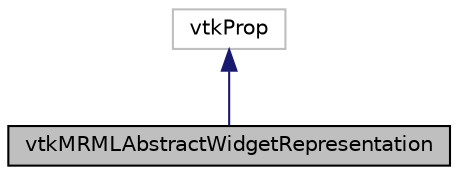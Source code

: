digraph "vtkMRMLAbstractWidgetRepresentation"
{
  bgcolor="transparent";
  edge [fontname="Helvetica",fontsize="10",labelfontname="Helvetica",labelfontsize="10"];
  node [fontname="Helvetica",fontsize="10",shape=record];
  Node17 [label="vtkMRMLAbstractWidgetRepresentation",height=0.2,width=0.4,color="black", fillcolor="grey75", style="filled", fontcolor="black"];
  Node18 -> Node17 [dir="back",color="midnightblue",fontsize="10",style="solid",fontname="Helvetica"];
  Node18 [label="vtkProp",height=0.2,width=0.4,color="grey75"];
}
